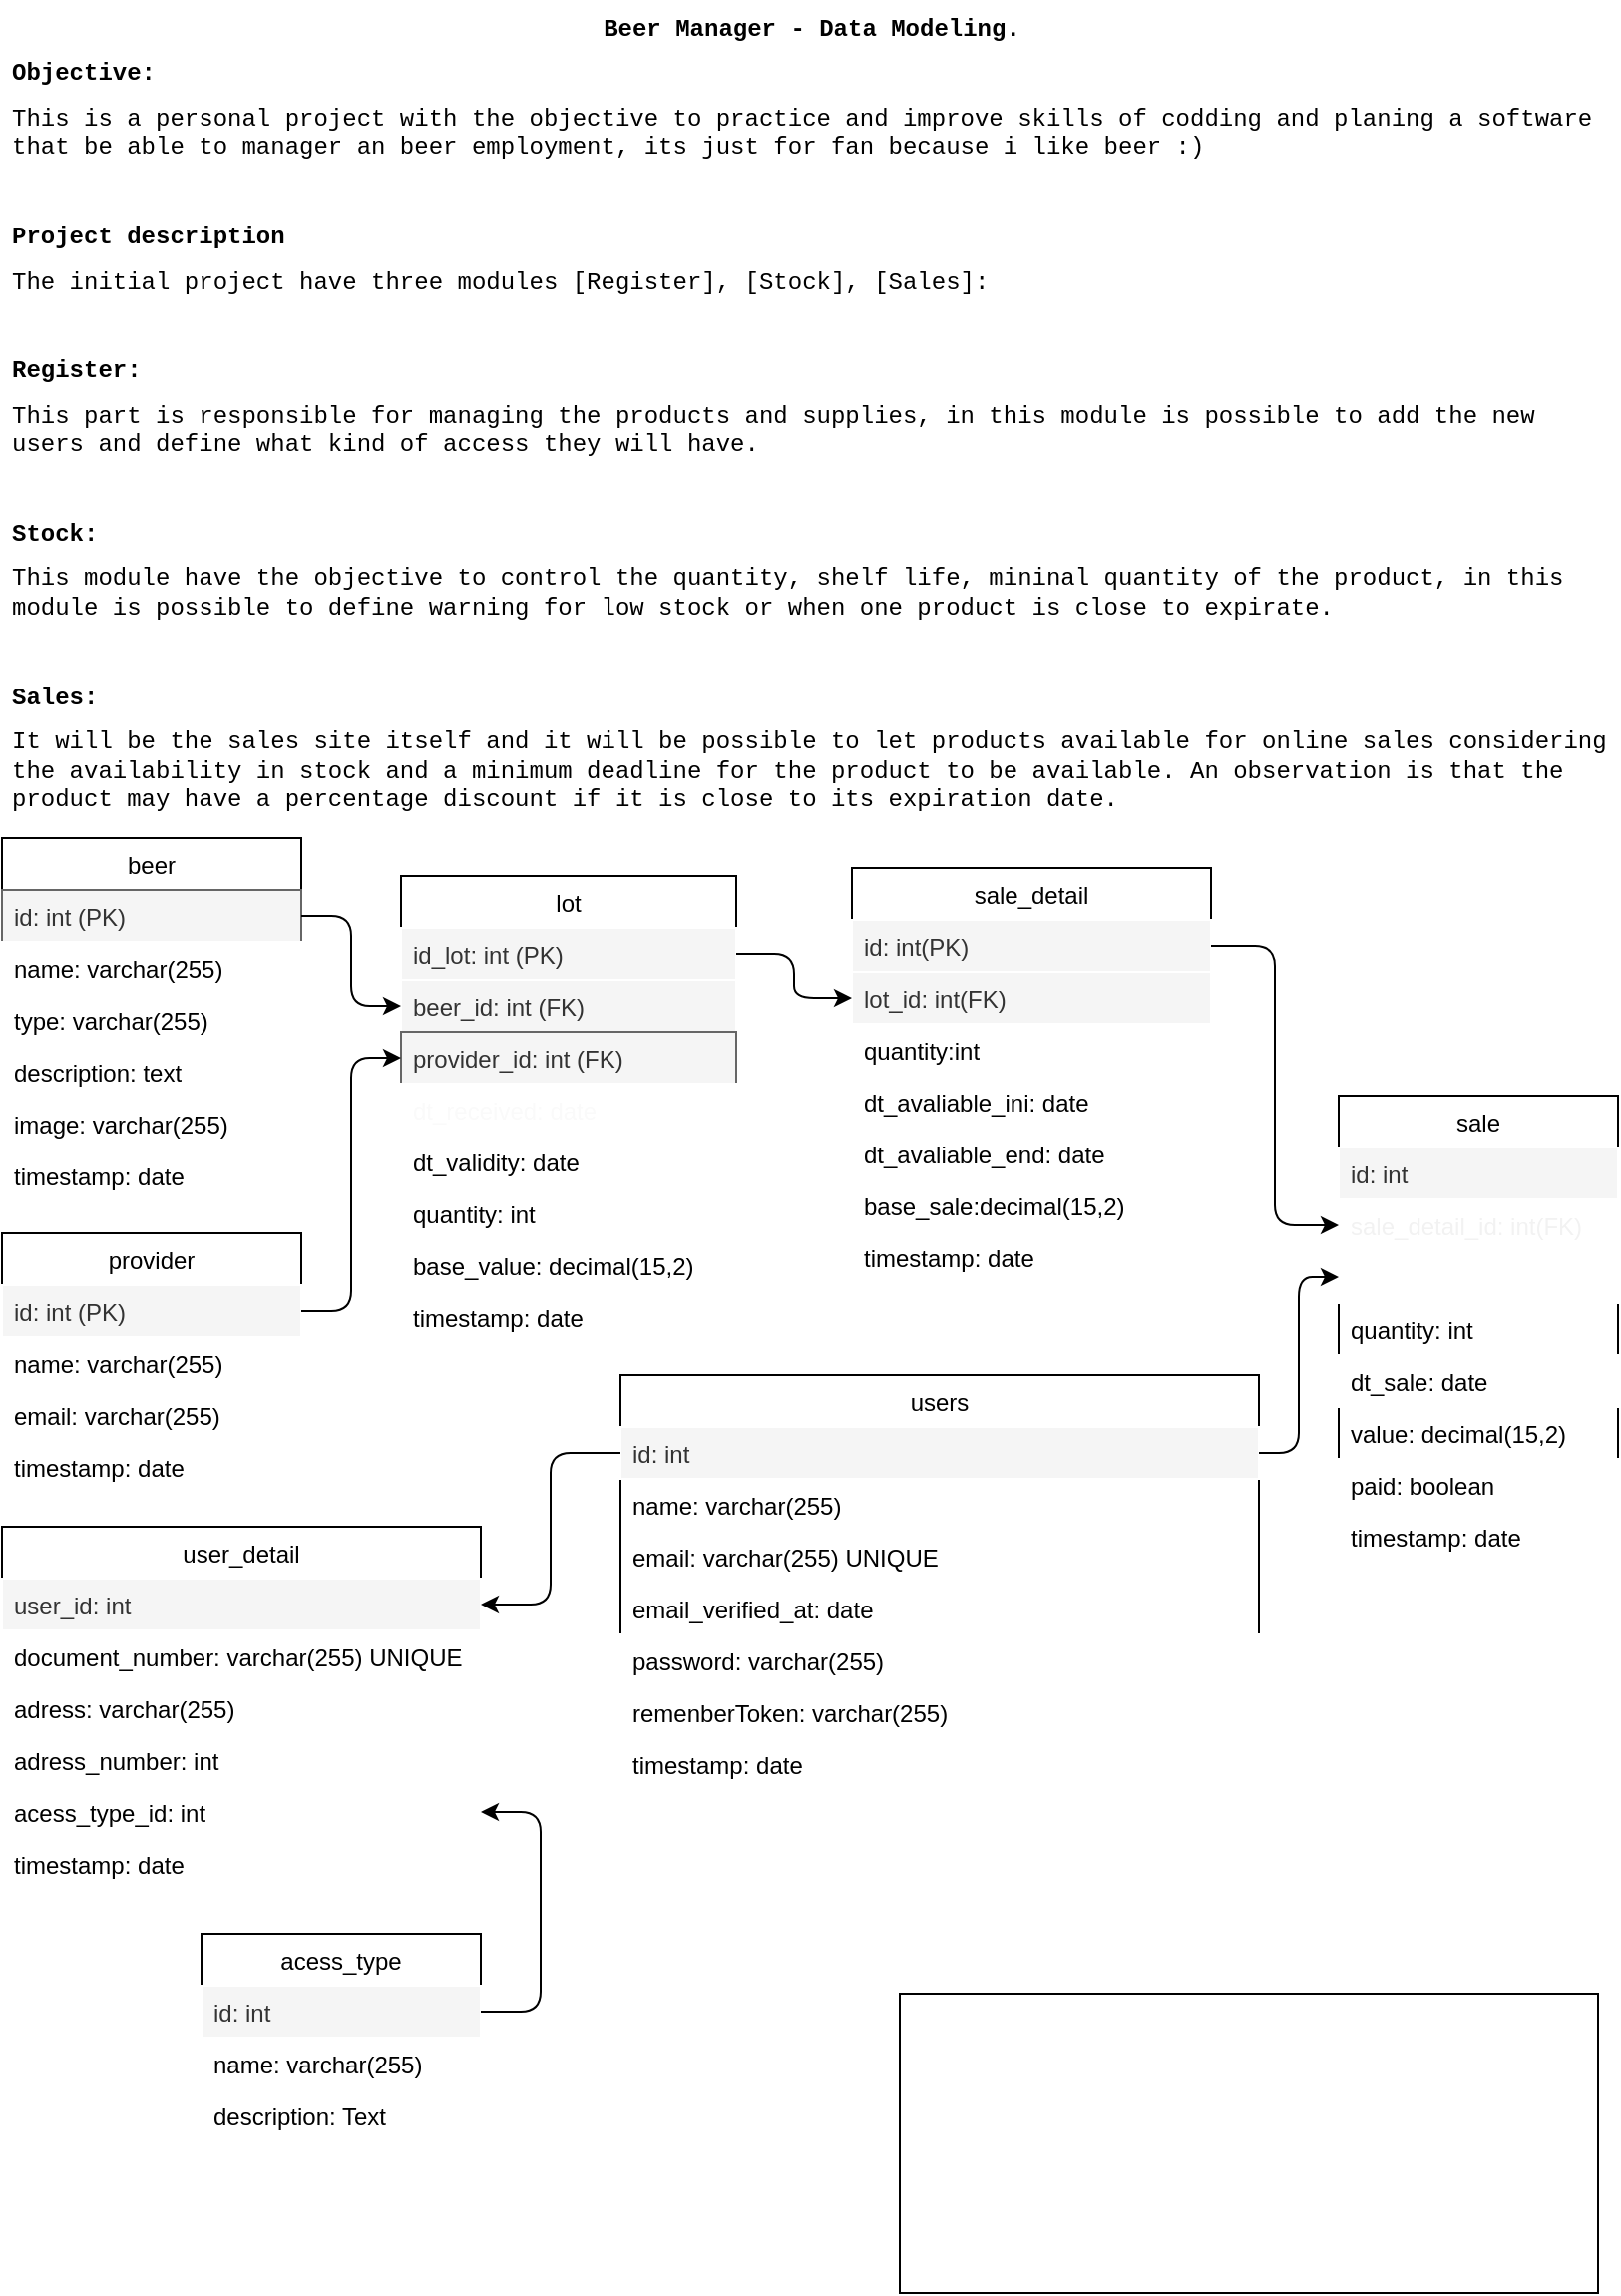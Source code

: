 <mxfile>
    <diagram id="PSYAbnOFsdf5s4Mp5-Mc" name="Page-1">
        <mxGraphModel dx="1626" dy="692" grid="1" gridSize="10" guides="1" tooltips="1" connect="1" arrows="1" fold="1" page="1" pageScale="1" pageWidth="827" pageHeight="1169" math="0" shadow="0">
            <root>
                <mxCell id="0"/>
                <mxCell id="1" parent="0"/>
                <mxCell id="6pkkc_WsakYaUjxMpcyN-16" value="beer" style="swimlane;fontStyle=0;childLayout=stackLayout;horizontal=1;startSize=26;fillColor=none;horizontalStack=0;resizeParent=1;resizeParentMax=0;resizeLast=0;collapsible=1;marginBottom=0;" parent="1" vertex="1">
                    <mxGeometry x="10" y="421" width="150" height="182" as="geometry"/>
                </mxCell>
                <mxCell id="6pkkc_WsakYaUjxMpcyN-17" value="id: int (PK)" style="text;strokeColor=#666666;fillColor=#f5f5f5;align=left;verticalAlign=top;spacingLeft=4;spacingRight=4;overflow=hidden;rotatable=0;points=[[0,0.5],[1,0.5]];portConstraint=eastwest;fontColor=#333333;" parent="6pkkc_WsakYaUjxMpcyN-16" vertex="1">
                    <mxGeometry y="26" width="150" height="26" as="geometry"/>
                </mxCell>
                <mxCell id="6pkkc_WsakYaUjxMpcyN-30" value="name: varchar(255)" style="text;strokeColor=#FFFFFF;fillColor=none;align=left;verticalAlign=top;spacingLeft=4;spacingRight=4;overflow=hidden;rotatable=0;points=[[0,0.5],[1,0.5]];portConstraint=eastwest;labelBorderColor=none;" parent="6pkkc_WsakYaUjxMpcyN-16" vertex="1">
                    <mxGeometry y="52" width="150" height="26" as="geometry"/>
                </mxCell>
                <mxCell id="6pkkc_WsakYaUjxMpcyN-18" value="type: varchar(255)" style="text;strokeColor=#FFFFFF;fillColor=none;align=left;verticalAlign=top;spacingLeft=4;spacingRight=4;overflow=hidden;rotatable=0;points=[[0,0.5],[1,0.5]];portConstraint=eastwest;labelBorderColor=none;" parent="6pkkc_WsakYaUjxMpcyN-16" vertex="1">
                    <mxGeometry y="78" width="150" height="26" as="geometry"/>
                </mxCell>
                <mxCell id="uw3EsB_Ctjlw4YhC1niQ-48" value="description: text" style="text;strokeColor=#FFFFFF;fillColor=none;align=left;verticalAlign=top;spacingLeft=4;spacingRight=4;overflow=hidden;rotatable=0;points=[[0,0.5],[1,0.5]];portConstraint=eastwest;labelBorderColor=none;" parent="6pkkc_WsakYaUjxMpcyN-16" vertex="1">
                    <mxGeometry y="104" width="150" height="26" as="geometry"/>
                </mxCell>
                <mxCell id="4" value="image: varchar(255)" style="text;strokeColor=#FFFFFF;fillColor=none;align=left;verticalAlign=top;spacingLeft=4;spacingRight=4;overflow=hidden;rotatable=0;points=[[0,0.5],[1,0.5]];portConstraint=eastwest;labelBorderColor=none;" parent="6pkkc_WsakYaUjxMpcyN-16" vertex="1">
                    <mxGeometry y="130" width="150" height="26" as="geometry"/>
                </mxCell>
                <mxCell id="30" value="timestamp: date" style="text;strokeColor=#FFFFFF;fillColor=none;align=left;verticalAlign=top;spacingLeft=4;spacingRight=4;overflow=hidden;rotatable=0;points=[[0,0.5],[1,0.5]];portConstraint=eastwest;labelBorderColor=none;" parent="6pkkc_WsakYaUjxMpcyN-16" vertex="1">
                    <mxGeometry y="156" width="150" height="26" as="geometry"/>
                </mxCell>
                <mxCell id="6pkkc_WsakYaUjxMpcyN-21" value="provider" style="swimlane;fontStyle=0;childLayout=stackLayout;horizontal=1;startSize=26;fillColor=none;horizontalStack=0;resizeParent=1;resizeParentMax=0;resizeLast=0;collapsible=1;marginBottom=0;" parent="1" vertex="1">
                    <mxGeometry x="10" y="619" width="150" height="130" as="geometry"/>
                </mxCell>
                <mxCell id="6pkkc_WsakYaUjxMpcyN-22" value="id: int (PK)" style="text;strokeColor=#FFFFFF;fillColor=#f5f5f5;align=left;verticalAlign=top;spacingLeft=4;spacingRight=4;overflow=hidden;rotatable=0;points=[[0,0.5],[1,0.5]];portConstraint=eastwest;fontColor=#333333;labelBorderColor=none;" parent="6pkkc_WsakYaUjxMpcyN-21" vertex="1">
                    <mxGeometry y="26" width="150" height="26" as="geometry"/>
                </mxCell>
                <mxCell id="6pkkc_WsakYaUjxMpcyN-29" value="name: varchar(255)" style="text;strokeColor=#FFFFFF;fillColor=none;align=left;verticalAlign=top;spacingLeft=4;spacingRight=4;overflow=hidden;rotatable=0;points=[[0,0.5],[1,0.5]];portConstraint=eastwest;labelBorderColor=none;" parent="6pkkc_WsakYaUjxMpcyN-21" vertex="1">
                    <mxGeometry y="52" width="150" height="26" as="geometry"/>
                </mxCell>
                <mxCell id="6pkkc_WsakYaUjxMpcyN-23" value="email: varchar(255)" style="text;strokeColor=#FFFFFF;fillColor=none;align=left;verticalAlign=top;spacingLeft=4;spacingRight=4;overflow=hidden;rotatable=0;points=[[0,0.5],[1,0.5]];portConstraint=eastwest;labelBorderColor=none;" parent="6pkkc_WsakYaUjxMpcyN-21" vertex="1">
                    <mxGeometry y="78" width="150" height="26" as="geometry"/>
                </mxCell>
                <mxCell id="31" value="timestamp: date" style="text;strokeColor=#FFFFFF;fillColor=none;align=left;verticalAlign=top;spacingLeft=4;spacingRight=4;overflow=hidden;rotatable=0;points=[[0,0.5],[1,0.5]];portConstraint=eastwest;labelBorderColor=none;" parent="6pkkc_WsakYaUjxMpcyN-21" vertex="1">
                    <mxGeometry y="104" width="150" height="26" as="geometry"/>
                </mxCell>
                <mxCell id="6pkkc_WsakYaUjxMpcyN-31" value="lot" style="swimlane;fontStyle=0;childLayout=stackLayout;horizontal=1;startSize=26;fillColor=none;horizontalStack=0;resizeParent=1;resizeParentMax=0;resizeLast=0;collapsible=1;marginBottom=0;" parent="1" vertex="1">
                    <mxGeometry x="210" y="440" width="168" height="234" as="geometry"/>
                </mxCell>
                <mxCell id="16" value="id_lot: int (PK)" style="text;strokeColor=#FFFFFF;fillColor=#f5f5f5;align=left;verticalAlign=top;spacingLeft=4;spacingRight=4;overflow=hidden;rotatable=0;points=[[0,0.5],[1,0.5]];portConstraint=eastwest;fontColor=#333333;labelBorderColor=none;" parent="6pkkc_WsakYaUjxMpcyN-31" vertex="1">
                    <mxGeometry y="26" width="168" height="26" as="geometry"/>
                </mxCell>
                <mxCell id="6pkkc_WsakYaUjxMpcyN-32" value="beer_id: int (FK)" style="text;strokeColor=#FFFFFF;fillColor=#f5f5f5;align=left;verticalAlign=top;spacingLeft=4;spacingRight=4;overflow=hidden;rotatable=0;points=[[0,0.5],[1,0.5]];portConstraint=eastwest;fontColor=#333333;labelBorderColor=none;" parent="6pkkc_WsakYaUjxMpcyN-31" vertex="1">
                    <mxGeometry y="52" width="168" height="26" as="geometry"/>
                </mxCell>
                <mxCell id="6pkkc_WsakYaUjxMpcyN-35" value="provider_id: int (FK)" style="text;strokeColor=#666666;fillColor=#f5f5f5;align=left;verticalAlign=top;spacingLeft=4;spacingRight=4;overflow=hidden;rotatable=0;points=[[0,0.5],[1,0.5]];portConstraint=eastwest;fontColor=#333333;" parent="6pkkc_WsakYaUjxMpcyN-31" vertex="1">
                    <mxGeometry y="78" width="168" height="26" as="geometry"/>
                </mxCell>
                <mxCell id="6pkkc_WsakYaUjxMpcyN-33" value="dt_received: date" style="text;strokeColor=#FFFFFF;fillColor=none;align=left;verticalAlign=top;spacingLeft=4;spacingRight=4;overflow=hidden;rotatable=0;points=[[0,0.5],[1,0.5]];portConstraint=eastwest;labelBorderColor=none;fontColor=#FAFAFA;" parent="6pkkc_WsakYaUjxMpcyN-31" vertex="1">
                    <mxGeometry y="104" width="168" height="26" as="geometry"/>
                </mxCell>
                <mxCell id="6pkkc_WsakYaUjxMpcyN-34" value="dt_validity: date" style="text;strokeColor=#FFFFFF;fillColor=none;align=left;verticalAlign=top;spacingLeft=4;spacingRight=4;overflow=hidden;rotatable=0;points=[[0,0.5],[1,0.5]];portConstraint=eastwest;labelBorderColor=none;" parent="6pkkc_WsakYaUjxMpcyN-31" vertex="1">
                    <mxGeometry y="130" width="168" height="26" as="geometry"/>
                </mxCell>
                <mxCell id="6pkkc_WsakYaUjxMpcyN-38" value="quantity: int" style="text;strokeColor=#FFFFFF;fillColor=none;align=left;verticalAlign=top;spacingLeft=4;spacingRight=4;overflow=hidden;rotatable=0;points=[[0,0.5],[1,0.5]];portConstraint=eastwest;labelBorderColor=none;" parent="6pkkc_WsakYaUjxMpcyN-31" vertex="1">
                    <mxGeometry y="156" width="168" height="26" as="geometry"/>
                </mxCell>
                <mxCell id="6pkkc_WsakYaUjxMpcyN-39" value="base_value: decimal(15,2)" style="text;strokeColor=#FFFFFF;fillColor=none;align=left;verticalAlign=top;spacingLeft=4;spacingRight=4;overflow=hidden;rotatable=0;points=[[0,0.5],[1,0.5]];portConstraint=eastwest;labelBorderColor=none;" parent="6pkkc_WsakYaUjxMpcyN-31" vertex="1">
                    <mxGeometry y="182" width="168" height="26" as="geometry"/>
                </mxCell>
                <mxCell id="29" value="timestamp: date" style="text;strokeColor=#FFFFFF;fillColor=none;align=left;verticalAlign=top;spacingLeft=4;spacingRight=4;overflow=hidden;rotatable=0;points=[[0,0.5],[1,0.5]];portConstraint=eastwest;labelBorderColor=none;" parent="6pkkc_WsakYaUjxMpcyN-31" vertex="1">
                    <mxGeometry y="208" width="168" height="26" as="geometry"/>
                </mxCell>
                <mxCell id="uw3EsB_Ctjlw4YhC1niQ-1" value="users" style="swimlane;fontStyle=0;childLayout=stackLayout;horizontal=1;startSize=26;fillColor=none;horizontalStack=0;resizeParent=1;resizeParentMax=0;resizeLast=0;collapsible=1;marginBottom=0;" parent="1" vertex="1">
                    <mxGeometry x="320" y="690" width="320" height="208" as="geometry"/>
                </mxCell>
                <mxCell id="uw3EsB_Ctjlw4YhC1niQ-2" value="id: int" style="text;strokeColor=#FFFFFF;fillColor=#f5f5f5;align=left;verticalAlign=top;spacingLeft=4;spacingRight=4;overflow=hidden;rotatable=0;points=[[0,0.5],[1,0.5]];portConstraint=eastwest;fontColor=#333333;labelBorderColor=none;" parent="uw3EsB_Ctjlw4YhC1niQ-1" vertex="1">
                    <mxGeometry y="26" width="320" height="26" as="geometry"/>
                </mxCell>
                <mxCell id="uw3EsB_Ctjlw4YhC1niQ-11" value="name: varchar(255)" style="text;strokeColor=none;fillColor=none;align=left;verticalAlign=top;spacingLeft=4;spacingRight=4;overflow=hidden;rotatable=0;points=[[0,0.5],[1,0.5]];portConstraint=eastwest;" parent="uw3EsB_Ctjlw4YhC1niQ-1" vertex="1">
                    <mxGeometry y="52" width="320" height="26" as="geometry"/>
                </mxCell>
                <mxCell id="8" value="email: varchar(255) UNIQUE" style="text;strokeColor=none;fillColor=none;align=left;verticalAlign=top;spacingLeft=4;spacingRight=4;overflow=hidden;rotatable=0;points=[[0,0.5],[1,0.5]];portConstraint=eastwest;" parent="uw3EsB_Ctjlw4YhC1niQ-1" vertex="1">
                    <mxGeometry y="78" width="320" height="26" as="geometry"/>
                </mxCell>
                <mxCell id="7" value="email_verified_at: date" style="text;strokeColor=none;fillColor=none;align=left;verticalAlign=top;spacingLeft=4;spacingRight=4;overflow=hidden;rotatable=0;points=[[0,0.5],[1,0.5]];portConstraint=eastwest;" parent="uw3EsB_Ctjlw4YhC1niQ-1" vertex="1">
                    <mxGeometry y="104" width="320" height="26" as="geometry"/>
                </mxCell>
                <mxCell id="uw3EsB_Ctjlw4YhC1niQ-12" value="password: varchar(255)" style="text;strokeColor=#FFFFFF;fillColor=none;align=left;verticalAlign=top;spacingLeft=4;spacingRight=4;overflow=hidden;rotatable=0;points=[[0,0.5],[1,0.5]];portConstraint=eastwest;labelBorderColor=none;" parent="uw3EsB_Ctjlw4YhC1niQ-1" vertex="1">
                    <mxGeometry y="130" width="320" height="26" as="geometry"/>
                </mxCell>
                <mxCell id="9" value="remenberToken: varchar(255)" style="text;strokeColor=#FFFFFF;fillColor=none;align=left;verticalAlign=top;spacingLeft=4;spacingRight=4;overflow=hidden;rotatable=0;points=[[0,0.5],[1,0.5]];portConstraint=eastwest;labelBorderColor=none;" parent="uw3EsB_Ctjlw4YhC1niQ-1" vertex="1">
                    <mxGeometry y="156" width="320" height="26" as="geometry"/>
                </mxCell>
                <mxCell id="10" value="timestamp: date" style="text;strokeColor=#FFFFFF;fillColor=none;align=left;verticalAlign=top;spacingLeft=4;spacingRight=4;overflow=hidden;rotatable=0;points=[[0,0.5],[1,0.5]];portConstraint=eastwest;labelBorderColor=none;" parent="uw3EsB_Ctjlw4YhC1niQ-1" vertex="1">
                    <mxGeometry y="182" width="320" height="26" as="geometry"/>
                </mxCell>
                <mxCell id="uw3EsB_Ctjlw4YhC1niQ-5" value="acess_type" style="swimlane;fontStyle=0;childLayout=stackLayout;horizontal=1;startSize=26;fillColor=none;horizontalStack=0;resizeParent=1;resizeParentMax=0;resizeLast=0;collapsible=1;marginBottom=0;" parent="1" vertex="1">
                    <mxGeometry x="110" y="970" width="140" height="104" as="geometry"/>
                </mxCell>
                <mxCell id="uw3EsB_Ctjlw4YhC1niQ-6" value="id: int" style="text;strokeColor=#FFFFFF;fillColor=#f5f5f5;align=left;verticalAlign=top;spacingLeft=4;spacingRight=4;overflow=hidden;rotatable=0;points=[[0,0.5],[1,0.5]];portConstraint=eastwest;fontColor=#333333;labelBorderColor=none;" parent="uw3EsB_Ctjlw4YhC1niQ-5" vertex="1">
                    <mxGeometry y="26" width="140" height="26" as="geometry"/>
                </mxCell>
                <mxCell id="uw3EsB_Ctjlw4YhC1niQ-7" value="name: varchar(255)" style="text;strokeColor=#FFFFFF;fillColor=none;align=left;verticalAlign=top;spacingLeft=4;spacingRight=4;overflow=hidden;rotatable=0;points=[[0,0.5],[1,0.5]];portConstraint=eastwest;labelBorderColor=none;" parent="uw3EsB_Ctjlw4YhC1niQ-5" vertex="1">
                    <mxGeometry y="52" width="140" height="26" as="geometry"/>
                </mxCell>
                <mxCell id="uw3EsB_Ctjlw4YhC1niQ-49" value="description: Text" style="text;strokeColor=#FFFFFF;fillColor=none;align=left;verticalAlign=top;spacingLeft=4;spacingRight=4;overflow=hidden;rotatable=0;points=[[0,0.5],[1,0.5]];portConstraint=eastwest;labelBorderColor=none;" parent="uw3EsB_Ctjlw4YhC1niQ-5" vertex="1">
                    <mxGeometry y="78" width="140" height="26" as="geometry"/>
                </mxCell>
                <mxCell id="uw3EsB_Ctjlw4YhC1niQ-13" value="user_detail" style="swimlane;fontStyle=0;childLayout=stackLayout;horizontal=1;startSize=26;fillColor=none;horizontalStack=0;resizeParent=1;resizeParentMax=0;resizeLast=0;collapsible=1;marginBottom=0;" parent="1" vertex="1">
                    <mxGeometry x="10" y="766" width="240" height="182" as="geometry"/>
                </mxCell>
                <mxCell id="uw3EsB_Ctjlw4YhC1niQ-14" value="user_id: int" style="text;strokeColor=#FFFFFF;fillColor=#f5f5f5;align=left;verticalAlign=top;spacingLeft=4;spacingRight=4;overflow=hidden;rotatable=0;points=[[0,0.5],[1,0.5]];portConstraint=eastwest;fontColor=#333333;" parent="uw3EsB_Ctjlw4YhC1niQ-13" vertex="1">
                    <mxGeometry y="26" width="240" height="26" as="geometry"/>
                </mxCell>
                <mxCell id="uw3EsB_Ctjlw4YhC1niQ-15" value="document_number: varchar(255) UNIQUE" style="text;strokeColor=#FFFFFF;fillColor=none;align=left;verticalAlign=top;spacingLeft=4;spacingRight=4;overflow=hidden;rotatable=0;points=[[0,0.5],[1,0.5]];portConstraint=eastwest;" parent="uw3EsB_Ctjlw4YhC1niQ-13" vertex="1">
                    <mxGeometry y="52" width="240" height="26" as="geometry"/>
                </mxCell>
                <mxCell id="uw3EsB_Ctjlw4YhC1niQ-16" value="adress: varchar(255)" style="text;strokeColor=#FFFFFF;fillColor=none;align=left;verticalAlign=top;spacingLeft=4;spacingRight=4;overflow=hidden;rotatable=0;points=[[0,0.5],[1,0.5]];portConstraint=eastwest;" parent="uw3EsB_Ctjlw4YhC1niQ-13" vertex="1">
                    <mxGeometry y="78" width="240" height="26" as="geometry"/>
                </mxCell>
                <mxCell id="15" value="adress_number: int" style="text;strokeColor=#FFFFFF;fillColor=none;align=left;verticalAlign=top;spacingLeft=4;spacingRight=4;overflow=hidden;rotatable=0;points=[[0,0.5],[1,0.5]];portConstraint=eastwest;" parent="uw3EsB_Ctjlw4YhC1niQ-13" vertex="1">
                    <mxGeometry y="104" width="240" height="26" as="geometry"/>
                </mxCell>
                <mxCell id="uw3EsB_Ctjlw4YhC1niQ-50" value="acess_type_id: int" style="text;strokeColor=#FFFFFF;fillColor=none;align=left;verticalAlign=top;spacingLeft=4;spacingRight=4;overflow=hidden;rotatable=0;points=[[0,0.5],[1,0.5]];portConstraint=eastwest;" parent="uw3EsB_Ctjlw4YhC1niQ-13" vertex="1">
                    <mxGeometry y="130" width="240" height="26" as="geometry"/>
                </mxCell>
                <mxCell id="32" value="timestamp: date" style="text;strokeColor=#FFFFFF;fillColor=none;align=left;verticalAlign=top;spacingLeft=4;spacingRight=4;overflow=hidden;rotatable=0;points=[[0,0.5],[1,0.5]];portConstraint=eastwest;labelBorderColor=none;" parent="uw3EsB_Ctjlw4YhC1niQ-13" vertex="1">
                    <mxGeometry y="156" width="240" height="26" as="geometry"/>
                </mxCell>
                <mxCell id="uw3EsB_Ctjlw4YhC1niQ-20" value="sale" style="swimlane;fontStyle=0;childLayout=stackLayout;horizontal=1;startSize=26;fillColor=none;horizontalStack=0;resizeParent=1;resizeParentMax=0;resizeLast=0;collapsible=1;marginBottom=0;" parent="1" vertex="1">
                    <mxGeometry x="680" y="550" width="140" height="234" as="geometry"/>
                </mxCell>
                <mxCell id="22" value="id: int" style="text;strokeColor=#FFFFFF;fillColor=#f5f5f5;align=left;verticalAlign=top;spacingLeft=4;spacingRight=4;overflow=hidden;rotatable=0;points=[[0,0.5],[1,0.5]];portConstraint=eastwest;fontColor=#333333;labelBorderColor=none;" parent="uw3EsB_Ctjlw4YhC1niQ-20" vertex="1">
                    <mxGeometry y="26" width="140" height="26" as="geometry"/>
                </mxCell>
                <mxCell id="uw3EsB_Ctjlw4YhC1niQ-21" value="sale_detail_id: int(FK)" style="text;strokeColor=#FFFFFF;fillColor=none;align=left;verticalAlign=top;spacingLeft=4;spacingRight=4;overflow=hidden;rotatable=0;points=[[0,0.5],[1,0.5]];portConstraint=eastwest;fontColor=#F2F2F2;labelBorderColor=none;" parent="uw3EsB_Ctjlw4YhC1niQ-20" vertex="1">
                    <mxGeometry y="52" width="140" height="26" as="geometry"/>
                </mxCell>
                <mxCell id="uw3EsB_Ctjlw4YhC1niQ-41" value="user_id: int(FK)" style="text;strokeColor=#FFFFFF;fillColor=none;align=left;verticalAlign=top;spacingLeft=4;spacingRight=4;overflow=hidden;rotatable=0;points=[[0,0.5],[1,0.5]];portConstraint=eastwest;fontColor=#FFFFFF;labelBorderColor=none;" parent="uw3EsB_Ctjlw4YhC1niQ-20" vertex="1">
                    <mxGeometry y="78" width="140" height="26" as="geometry"/>
                </mxCell>
                <mxCell id="uw3EsB_Ctjlw4YhC1niQ-42" value="quantity: int" style="text;strokeColor=none;fillColor=none;align=left;verticalAlign=top;spacingLeft=4;spacingRight=4;overflow=hidden;rotatable=0;points=[[0,0.5],[1,0.5]];portConstraint=eastwest;" parent="uw3EsB_Ctjlw4YhC1niQ-20" vertex="1">
                    <mxGeometry y="104" width="140" height="26" as="geometry"/>
                </mxCell>
                <mxCell id="uw3EsB_Ctjlw4YhC1niQ-23" value="dt_sale: date" style="text;strokeColor=#FFFFFF;fillColor=none;align=left;verticalAlign=top;spacingLeft=4;spacingRight=4;overflow=hidden;rotatable=0;points=[[0,0.5],[1,0.5]];portConstraint=eastwest;labelBorderColor=none;" parent="uw3EsB_Ctjlw4YhC1niQ-20" vertex="1">
                    <mxGeometry y="130" width="140" height="26" as="geometry"/>
                </mxCell>
                <mxCell id="uw3EsB_Ctjlw4YhC1niQ-45" value="value: decimal(15,2)" style="text;strokeColor=none;fillColor=none;align=left;verticalAlign=top;spacingLeft=4;spacingRight=4;overflow=hidden;rotatable=0;points=[[0,0.5],[1,0.5]];portConstraint=eastwest;" parent="uw3EsB_Ctjlw4YhC1niQ-20" vertex="1">
                    <mxGeometry y="156" width="140" height="26" as="geometry"/>
                </mxCell>
                <mxCell id="uw3EsB_Ctjlw4YhC1niQ-47" value="paid: boolean" style="text;strokeColor=#FFFFFF;fillColor=none;align=left;verticalAlign=top;spacingLeft=4;spacingRight=4;overflow=hidden;rotatable=0;points=[[0,0.5],[1,0.5]];portConstraint=eastwest;labelBorderColor=none;" parent="uw3EsB_Ctjlw4YhC1niQ-20" vertex="1">
                    <mxGeometry y="182" width="140" height="26" as="geometry"/>
                </mxCell>
                <mxCell id="27" value="timestamp: date" style="text;strokeColor=#FFFFFF;fillColor=none;align=left;verticalAlign=top;spacingLeft=4;spacingRight=4;overflow=hidden;rotatable=0;points=[[0,0.5],[1,0.5]];portConstraint=eastwest;labelBorderColor=none;" parent="uw3EsB_Ctjlw4YhC1niQ-20" vertex="1">
                    <mxGeometry y="208" width="140" height="26" as="geometry"/>
                </mxCell>
                <mxCell id="uw3EsB_Ctjlw4YhC1niQ-29" value="sale_detail" style="swimlane;fontStyle=0;childLayout=stackLayout;horizontal=1;startSize=26;fillColor=none;horizontalStack=0;resizeParent=1;resizeParentMax=0;resizeLast=0;collapsible=1;marginBottom=0;" parent="1" vertex="1">
                    <mxGeometry x="436" y="436" width="180" height="208" as="geometry"/>
                </mxCell>
                <mxCell id="uw3EsB_Ctjlw4YhC1niQ-39" value="id: int(PK)" style="text;strokeColor=#FFFFFF;fillColor=#f5f5f5;align=left;verticalAlign=top;spacingLeft=4;spacingRight=4;overflow=hidden;rotatable=0;points=[[0,0.5],[1,0.5]];portConstraint=eastwest;fontColor=#333333;labelBorderColor=none;" parent="uw3EsB_Ctjlw4YhC1niQ-29" vertex="1">
                    <mxGeometry y="26" width="180" height="26" as="geometry"/>
                </mxCell>
                <mxCell id="uw3EsB_Ctjlw4YhC1niQ-37" value="lot_id: int(FK)" style="text;strokeColor=#FFFFFF;fillColor=#f5f5f5;align=left;verticalAlign=top;spacingLeft=4;spacingRight=4;overflow=hidden;rotatable=0;points=[[0,0.5],[1,0.5]];portConstraint=eastwest;fontColor=#333333;labelBorderColor=none;" parent="uw3EsB_Ctjlw4YhC1niQ-29" vertex="1">
                    <mxGeometry y="52" width="180" height="26" as="geometry"/>
                </mxCell>
                <mxCell id="uw3EsB_Ctjlw4YhC1niQ-30" value="quantity:int" style="text;strokeColor=#FFFFFF;fillColor=none;align=left;verticalAlign=top;spacingLeft=4;spacingRight=4;overflow=hidden;rotatable=0;points=[[0,0.5],[1,0.5]];portConstraint=eastwest;labelBorderColor=none;" parent="uw3EsB_Ctjlw4YhC1niQ-29" vertex="1">
                    <mxGeometry y="78" width="180" height="26" as="geometry"/>
                </mxCell>
                <mxCell id="uw3EsB_Ctjlw4YhC1niQ-31" value="dt_avaliable_ini: date" style="text;strokeColor=#FFFFFF;fillColor=none;align=left;verticalAlign=top;spacingLeft=4;spacingRight=4;overflow=hidden;rotatable=0;points=[[0,0.5],[1,0.5]];portConstraint=eastwest;labelBorderColor=none;" parent="uw3EsB_Ctjlw4YhC1niQ-29" vertex="1">
                    <mxGeometry y="104" width="180" height="26" as="geometry"/>
                </mxCell>
                <mxCell id="21" value="dt_avaliable_end: date" style="text;strokeColor=#FFFFFF;fillColor=none;align=left;verticalAlign=top;spacingLeft=4;spacingRight=4;overflow=hidden;rotatable=0;points=[[0,0.5],[1,0.5]];portConstraint=eastwest;labelBorderColor=none;" parent="uw3EsB_Ctjlw4YhC1niQ-29" vertex="1">
                    <mxGeometry y="130" width="180" height="26" as="geometry"/>
                </mxCell>
                <mxCell id="uw3EsB_Ctjlw4YhC1niQ-35" value="base_sale:decimal(15,2)" style="text;strokeColor=#FFFFFF;fillColor=none;align=left;verticalAlign=top;spacingLeft=4;spacingRight=4;overflow=hidden;rotatable=0;points=[[0,0.5],[1,0.5]];portConstraint=eastwest;labelBorderColor=none;" parent="uw3EsB_Ctjlw4YhC1niQ-29" vertex="1">
                    <mxGeometry y="156" width="180" height="26" as="geometry"/>
                </mxCell>
                <mxCell id="28" value="timestamp: date" style="text;strokeColor=#FFFFFF;fillColor=none;align=left;verticalAlign=top;spacingLeft=4;spacingRight=4;overflow=hidden;rotatable=0;points=[[0,0.5],[1,0.5]];portConstraint=eastwest;labelBorderColor=none;" parent="uw3EsB_Ctjlw4YhC1niQ-29" vertex="1">
                    <mxGeometry y="182" width="180" height="26" as="geometry"/>
                </mxCell>
                <mxCell id="uw3EsB_Ctjlw4YhC1niQ-54" value="&lt;h1 style=&quot;text-align: center&quot;&gt;Beer Manager - Data Modeling.&lt;/h1&gt;&lt;h1&gt;Objective:&lt;/h1&gt;&lt;h1&gt;&lt;span style=&quot;font-weight: normal&quot;&gt;This is a personal project with the objective to practice and improve skills of codding and planing a software that be able to manager an beer employment, its just for fan because i like beer :)&lt;/span&gt;&lt;/h1&gt;&lt;h1&gt;&lt;br&gt;&lt;/h1&gt;&lt;h1&gt;Project description&lt;/h1&gt;&lt;h1&gt;&lt;span style=&quot;font-weight: normal&quot;&gt;The initial project have three modules [Register], [Stock], [Sales]:&lt;/span&gt;&lt;/h1&gt;&lt;h1&gt;&lt;br&gt;&lt;/h1&gt;&lt;h1&gt;Register:&lt;/h1&gt;&lt;h1&gt;&lt;span style=&quot;font-weight: normal&quot;&gt;This part is responsible for managing the products and supplies, in this module is possible to add the new users and define what kind of access they will have.&lt;/span&gt;&lt;/h1&gt;&lt;h1&gt;&lt;br&gt;&lt;/h1&gt;&lt;h1&gt;Stock:&lt;/h1&gt;&lt;h1&gt;&lt;span style=&quot;font-weight: normal&quot;&gt;This module have the objective to control the quantity, shelf life, mininal quantity of the product, in this module is possible to define warning for low stock or when one product is close to expirate.&lt;/span&gt;&lt;/h1&gt;&lt;h1&gt;&lt;br&gt;&lt;/h1&gt;&lt;h1&gt;Sales:&lt;/h1&gt;&lt;h1&gt;&lt;span style=&quot;font-weight: normal&quot;&gt;It will be the sales site itself and it will be possible to let products available for online sales considering the availability in stock and a minimum deadline for the product to be available. An observation is that the product may have a percentage discount if it is close to its expiration date.&lt;/span&gt;&lt;/h1&gt;" style="text;html=1;strokeColor=none;fillColor=none;spacing=5;spacingTop=-20;whiteSpace=wrap;overflow=hidden;rounded=0;fontFamily=Courier New;fontSize=6;" parent="1" vertex="1">
                    <mxGeometry x="10" y="11" width="810" height="410" as="geometry"/>
                </mxCell>
                <mxCell id="6" value="&lt;div style=&quot;text-align: center;&quot;&gt;&lt;b&gt;ID_LOT =&amp;gt; AAA.BBB-CCCC.DD-EE&lt;/b&gt;&lt;/div&gt;&lt;div style=&quot;text-align: center;&quot;&gt;&lt;br&gt;&lt;/div&gt;&lt;div style=&quot;&quot;&gt;AAA = ID_BEER (EX: 001)&lt;/div&gt;BBB = ID_PROVIDER (EX: 001)&lt;br&gt;CCCC = YEAR (EX: 2023)&lt;br&gt;DD = MOUNTH (EX: 01 UNTIL 12)&lt;br&gt;EE = SEQUENCIAL INCREMENT LAST RECEIPT (EX: 01)&lt;br&gt;&lt;br&gt;Obs: Use with reference date_received with reference." style="text;html=1;strokeColor=default;fillColor=none;align=left;verticalAlign=top;whiteSpace=wrap;rounded=0;labelBackgroundColor=default;labelBorderColor=none;fontColor=#FFFFFF;" parent="1" vertex="1">
                    <mxGeometry x="460" y="1000" width="350" height="150" as="geometry"/>
                </mxCell>
                <mxCell id="18" style="edgeStyle=orthogonalEdgeStyle;html=1;fontColor=#FAFAFA;" parent="1" source="6pkkc_WsakYaUjxMpcyN-17" target="6pkkc_WsakYaUjxMpcyN-32" edge="1">
                    <mxGeometry relative="1" as="geometry"/>
                </mxCell>
                <mxCell id="19" style="edgeStyle=orthogonalEdgeStyle;html=1;fontColor=#FAFAFA;" parent="1" source="6pkkc_WsakYaUjxMpcyN-22" target="6pkkc_WsakYaUjxMpcyN-35" edge="1">
                    <mxGeometry relative="1" as="geometry"/>
                </mxCell>
                <mxCell id="20" style="edgeStyle=orthogonalEdgeStyle;html=1;fontColor=#FAFAFA;" parent="1" source="16" target="uw3EsB_Ctjlw4YhC1niQ-37" edge="1">
                    <mxGeometry relative="1" as="geometry"/>
                </mxCell>
                <mxCell id="23" style="edgeStyle=orthogonalEdgeStyle;html=1;fontColor=#FAFAFA;" parent="1" source="uw3EsB_Ctjlw4YhC1niQ-39" target="uw3EsB_Ctjlw4YhC1niQ-21" edge="1">
                    <mxGeometry relative="1" as="geometry"/>
                </mxCell>
                <mxCell id="25" style="edgeStyle=orthogonalEdgeStyle;html=1;fontColor=#F2F2F2;" parent="1" source="uw3EsB_Ctjlw4YhC1niQ-2" target="uw3EsB_Ctjlw4YhC1niQ-41" edge="1">
                    <mxGeometry relative="1" as="geometry"/>
                </mxCell>
                <mxCell id="26" style="edgeStyle=orthogonalEdgeStyle;html=1;fontColor=#F2F2F2;" parent="1" source="uw3EsB_Ctjlw4YhC1niQ-2" target="uw3EsB_Ctjlw4YhC1niQ-14" edge="1">
                    <mxGeometry relative="1" as="geometry"/>
                </mxCell>
                <mxCell id="35" style="edgeStyle=orthogonalEdgeStyle;html=1;fontColor=#F2F2F2;" parent="1" source="uw3EsB_Ctjlw4YhC1niQ-6" target="uw3EsB_Ctjlw4YhC1niQ-50" edge="1">
                    <mxGeometry relative="1" as="geometry">
                        <Array as="points">
                            <mxPoint x="280" y="1009"/>
                            <mxPoint x="280" y="909"/>
                        </Array>
                    </mxGeometry>
                </mxCell>
            </root>
        </mxGraphModel>
    </diagram>
</mxfile>